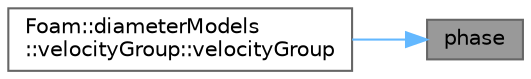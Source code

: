digraph "phase"
{
 // LATEX_PDF_SIZE
  bgcolor="transparent";
  edge [fontname=Helvetica,fontsize=10,labelfontname=Helvetica,labelfontsize=10];
  node [fontname=Helvetica,fontsize=10,shape=box,height=0.2,width=0.4];
  rankdir="RL";
  Node1 [id="Node000001",label="phase",height=0.2,width=0.4,color="gray40", fillcolor="grey60", style="filled", fontcolor="black",tooltip=" "];
  Node1 -> Node2 [id="edge1_Node000001_Node000002",dir="back",color="steelblue1",style="solid",tooltip=" "];
  Node2 [id="Node000002",label="Foam::diameterModels\l::velocityGroup::velocityGroup",height=0.2,width=0.4,color="grey40", fillcolor="white", style="filled",URL="$classFoam_1_1diameterModels_1_1velocityGroup.html#a92c81d4b80eb13a0cfcb39effecc0d73",tooltip=" "];
}
